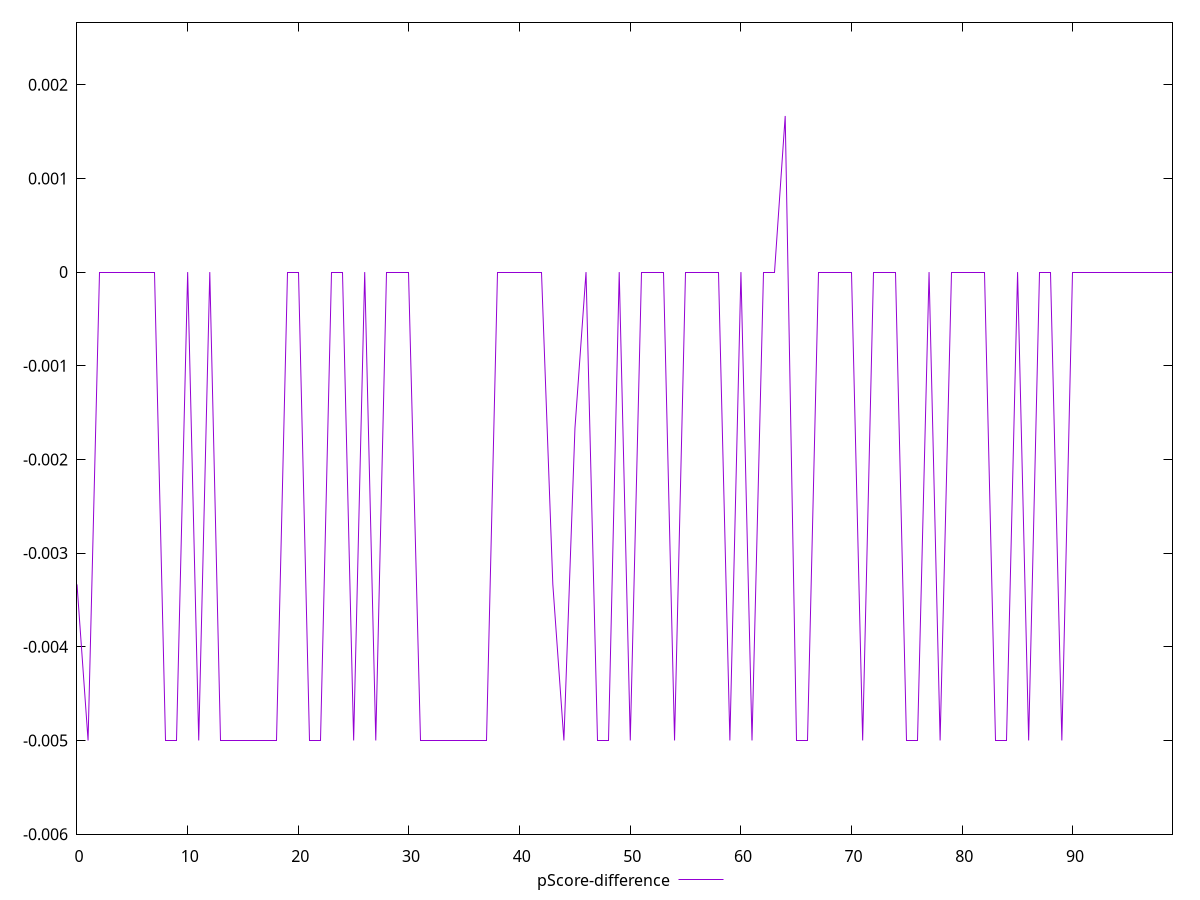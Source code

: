 reset

$pScoreDifference <<EOF
0 -0.0033333333333334103
1 -0.0050000000000000044
2 0
3 0
4 0
5 0
6 0
7 0
8 -0.0050000000000000044
9 -0.0050000000000000044
10 0
11 -0.0050000000000000044
12 0
13 -0.0050000000000000044
14 -0.0050000000000000044
15 -0.0050000000000000044
16 -0.0050000000000000044
17 -0.0050000000000000044
18 -0.0050000000000000044
19 0
20 0
21 -0.0050000000000000044
22 -0.0050000000000000044
23 0
24 0
25 -0.0050000000000000044
26 0
27 -0.0050000000000000044
28 0
29 0
30 0
31 -0.0050000000000000044
32 -0.0050000000000000044
33 -0.0050000000000000044
34 -0.0050000000000000044
35 -0.0050000000000000044
36 -0.0050000000000000044
37 -0.0050000000000000044
38 0
39 0
40 0
41 0
42 0
43 -0.0033333333333334103
44 -0.0050000000000000044
45 -0.0016666666666665941
46 0
47 -0.0050000000000000044
48 -0.0050000000000000044
49 0
50 -0.0050000000000000044
51 0
52 0
53 0
54 -0.0050000000000000044
55 0
56 0
57 0
58 0
59 -0.0050000000000000044
60 0
61 -0.0050000000000000044
62 0
63 0
64 0.0016666666666667052
65 -0.0050000000000000044
66 -0.0050000000000000044
67 0
68 0
69 0
70 0
71 -0.0050000000000000044
72 0
73 0
74 0
75 -0.0050000000000000044
76 -0.0050000000000000044
77 0
78 -0.0050000000000000044
79 0
80 0
81 0
82 0
83 -0.0050000000000000044
84 -0.0050000000000000044
85 0
86 -0.0050000000000000044
87 0
88 0
89 -0.0050000000000000044
90 0
91 0
92 0
93 0
94 0
95 0
96 0
97 0
98 0
99 0
EOF

set key outside below
set xrange [0:99]
set yrange [-0.0060000000000000045:0.002666666666666705]
set trange [-0.0060000000000000045:0.002666666666666705]
set terminal svg size 640, 500 enhanced background rgb 'white'
set output "report_00019_2021-02-10T18-14-37.922Z//unused-css-rules/samples/pages+cached/pScore-difference/values.svg"

plot $pScoreDifference title "pScore-difference" with line

reset
